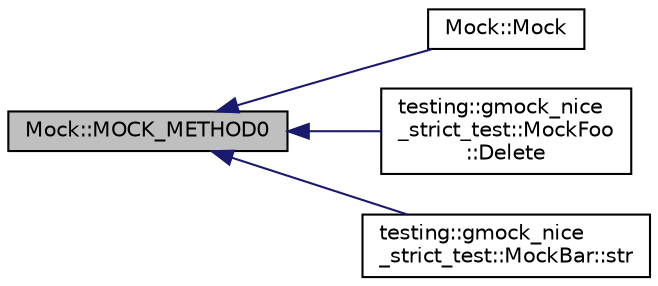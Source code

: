 digraph "Mock::MOCK_METHOD0"
{
  edge [fontname="Helvetica",fontsize="10",labelfontname="Helvetica",labelfontsize="10"];
  node [fontname="Helvetica",fontsize="10",shape=record];
  rankdir="LR";
  Node22 [label="Mock::MOCK_METHOD0",height=0.2,width=0.4,color="black", fillcolor="grey75", style="filled", fontcolor="black"];
  Node22 -> Node23 [dir="back",color="midnightblue",fontsize="10",style="solid",fontname="Helvetica"];
  Node23 [label="Mock::Mock",height=0.2,width=0.4,color="black", fillcolor="white", style="filled",URL="$d8/d46/class_mock.html#a2b9528f2e7fcf9738201a5ea667c1998"];
  Node22 -> Node24 [dir="back",color="midnightblue",fontsize="10",style="solid",fontname="Helvetica"];
  Node24 [label="testing::gmock_nice\l_strict_test::MockFoo\l::Delete",height=0.2,width=0.4,color="black", fillcolor="white", style="filled",URL="$d5/dd3/classtesting_1_1gmock__nice__strict__test_1_1_mock_foo.html#a7bdec6a6353e4396d551dbf8f2beac54"];
  Node22 -> Node25 [dir="back",color="midnightblue",fontsize="10",style="solid",fontname="Helvetica"];
  Node25 [label="testing::gmock_nice\l_strict_test::MockBar::str",height=0.2,width=0.4,color="black", fillcolor="white", style="filled",URL="$dd/dcc/classtesting_1_1gmock__nice__strict__test_1_1_mock_bar.html#adc0fb56c042e95e1a459bb007e813169"];
}
